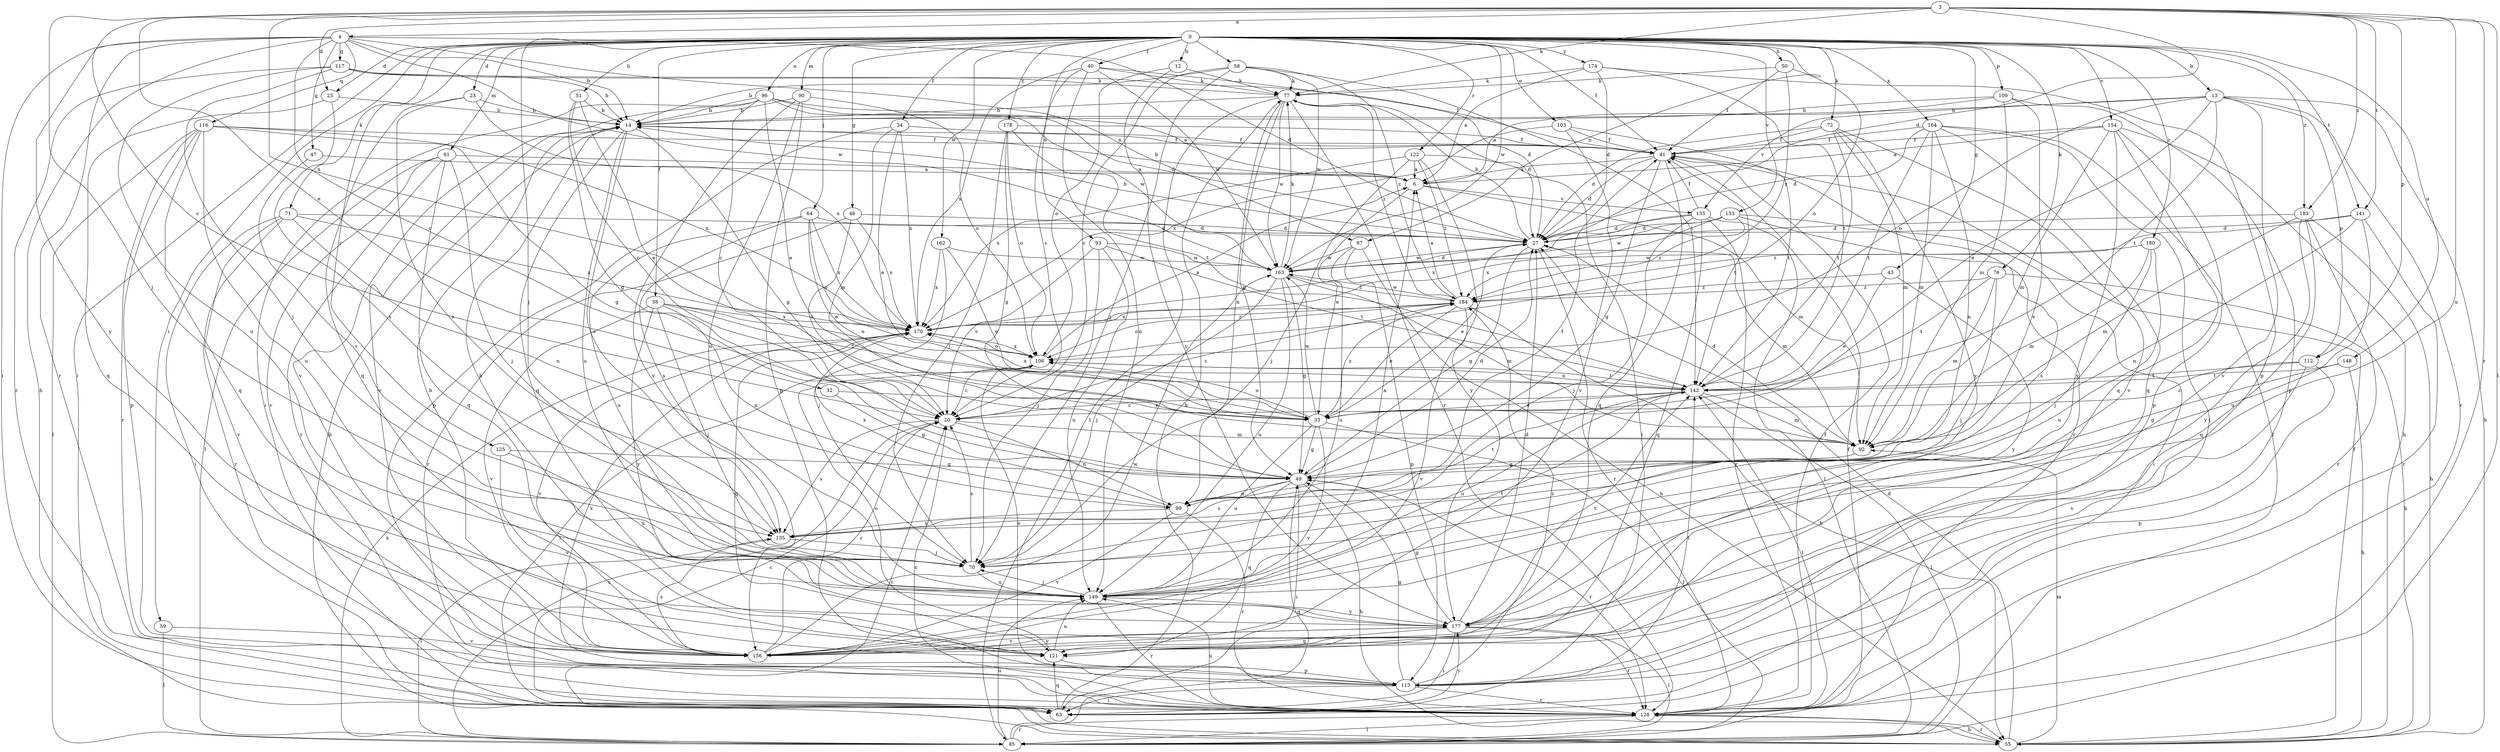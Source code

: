 strict digraph  {
0;
3;
4;
6;
12;
13;
14;
20;
23;
25;
27;
32;
33;
34;
38;
40;
41;
43;
46;
47;
49;
50;
51;
55;
58;
59;
63;
64;
70;
71;
72;
76;
77;
85;
90;
91;
92;
93;
96;
97;
99;
103;
106;
109;
112;
113;
116;
117;
121;
122;
125;
128;
135;
141;
142;
148;
149;
153;
154;
155;
156;
162;
163;
164;
170;
174;
177;
178;
180;
183;
184;
0 -> 12  [label=b];
0 -> 13  [label=b];
0 -> 23  [label=d];
0 -> 25  [label=d];
0 -> 34  [label=f];
0 -> 38  [label=f];
0 -> 40  [label=f];
0 -> 41  [label=f];
0 -> 43  [label=g];
0 -> 46  [label=g];
0 -> 50  [label=h];
0 -> 51  [label=h];
0 -> 58  [label=i];
0 -> 59  [label=i];
0 -> 63  [label=i];
0 -> 64  [label=j];
0 -> 70  [label=j];
0 -> 71  [label=k];
0 -> 72  [label=k];
0 -> 76  [label=k];
0 -> 90  [label=m];
0 -> 91  [label=m];
0 -> 93  [label=n];
0 -> 96  [label=n];
0 -> 97  [label=n];
0 -> 103  [label=o];
0 -> 109  [label=p];
0 -> 122  [label=r];
0 -> 125  [label=r];
0 -> 141  [label=t];
0 -> 148  [label=u];
0 -> 153  [label=v];
0 -> 154  [label=v];
0 -> 162  [label=w];
0 -> 163  [label=w];
0 -> 164  [label=x];
0 -> 174  [label=y];
0 -> 178  [label=z];
0 -> 180  [label=z];
0 -> 183  [label=z];
3 -> 4  [label=a];
3 -> 20  [label=c];
3 -> 25  [label=d];
3 -> 27  [label=d];
3 -> 32  [label=e];
3 -> 70  [label=j];
3 -> 77  [label=k];
3 -> 85  [label=l];
3 -> 112  [label=p];
3 -> 128  [label=r];
3 -> 141  [label=t];
3 -> 149  [label=u];
3 -> 170  [label=x];
3 -> 183  [label=z];
4 -> 14  [label=b];
4 -> 20  [label=c];
4 -> 27  [label=d];
4 -> 47  [label=g];
4 -> 55  [label=h];
4 -> 63  [label=i];
4 -> 97  [label=n];
4 -> 116  [label=q];
4 -> 117  [label=q];
4 -> 128  [label=r];
4 -> 163  [label=w];
4 -> 177  [label=y];
6 -> 14  [label=b];
6 -> 33  [label=e];
6 -> 92  [label=m];
6 -> 155  [label=v];
12 -> 77  [label=k];
12 -> 106  [label=o];
12 -> 177  [label=y];
13 -> 14  [label=b];
13 -> 33  [label=e];
13 -> 55  [label=h];
13 -> 106  [label=o];
13 -> 112  [label=p];
13 -> 128  [label=r];
13 -> 142  [label=t];
13 -> 155  [label=v];
13 -> 156  [label=v];
14 -> 41  [label=f];
14 -> 49  [label=g];
14 -> 121  [label=q];
14 -> 135  [label=s];
14 -> 149  [label=u];
14 -> 156  [label=v];
20 -> 92  [label=m];
20 -> 99  [label=n];
20 -> 135  [label=s];
23 -> 14  [label=b];
23 -> 121  [label=q];
23 -> 135  [label=s];
23 -> 170  [label=x];
25 -> 14  [label=b];
25 -> 121  [label=q];
25 -> 135  [label=s];
27 -> 14  [label=b];
27 -> 33  [label=e];
27 -> 49  [label=g];
27 -> 77  [label=k];
27 -> 92  [label=m];
27 -> 128  [label=r];
27 -> 163  [label=w];
32 -> 33  [label=e];
32 -> 49  [label=g];
33 -> 49  [label=g];
33 -> 85  [label=l];
33 -> 106  [label=o];
33 -> 149  [label=u];
33 -> 156  [label=v];
33 -> 163  [label=w];
33 -> 184  [label=z];
34 -> 33  [label=e];
34 -> 41  [label=f];
34 -> 92  [label=m];
34 -> 113  [label=p];
34 -> 170  [label=x];
38 -> 70  [label=j];
38 -> 99  [label=n];
38 -> 106  [label=o];
38 -> 142  [label=t];
38 -> 156  [label=v];
38 -> 170  [label=x];
38 -> 177  [label=y];
40 -> 20  [label=c];
40 -> 27  [label=d];
40 -> 77  [label=k];
40 -> 149  [label=u];
40 -> 163  [label=w];
40 -> 170  [label=x];
41 -> 6  [label=a];
41 -> 27  [label=d];
41 -> 49  [label=g];
41 -> 121  [label=q];
41 -> 128  [label=r];
41 -> 142  [label=t];
43 -> 33  [label=e];
43 -> 177  [label=y];
43 -> 184  [label=z];
46 -> 20  [label=c];
46 -> 27  [label=d];
46 -> 128  [label=r];
46 -> 170  [label=x];
47 -> 6  [label=a];
47 -> 135  [label=s];
49 -> 27  [label=d];
49 -> 55  [label=h];
49 -> 63  [label=i];
49 -> 99  [label=n];
49 -> 121  [label=q];
49 -> 128  [label=r];
49 -> 135  [label=s];
50 -> 41  [label=f];
50 -> 77  [label=k];
50 -> 106  [label=o];
50 -> 184  [label=z];
51 -> 14  [label=b];
51 -> 20  [label=c];
51 -> 33  [label=e];
51 -> 49  [label=g];
55 -> 14  [label=b];
55 -> 20  [label=c];
55 -> 27  [label=d];
55 -> 41  [label=f];
55 -> 92  [label=m];
55 -> 128  [label=r];
58 -> 14  [label=b];
58 -> 20  [label=c];
58 -> 70  [label=j];
58 -> 77  [label=k];
58 -> 142  [label=t];
58 -> 163  [label=w];
58 -> 184  [label=z];
59 -> 85  [label=l];
59 -> 156  [label=v];
63 -> 20  [label=c];
63 -> 77  [label=k];
63 -> 121  [label=q];
63 -> 177  [label=y];
64 -> 27  [label=d];
64 -> 33  [label=e];
64 -> 106  [label=o];
64 -> 135  [label=s];
64 -> 149  [label=u];
64 -> 170  [label=x];
70 -> 20  [label=c];
70 -> 149  [label=u];
71 -> 27  [label=d];
71 -> 63  [label=i];
71 -> 99  [label=n];
71 -> 128  [label=r];
71 -> 156  [label=v];
71 -> 170  [label=x];
72 -> 27  [label=d];
72 -> 41  [label=f];
72 -> 92  [label=m];
72 -> 121  [label=q];
72 -> 142  [label=t];
72 -> 177  [label=y];
76 -> 55  [label=h];
76 -> 70  [label=j];
76 -> 92  [label=m];
76 -> 142  [label=t];
76 -> 184  [label=z];
77 -> 14  [label=b];
77 -> 27  [label=d];
77 -> 49  [label=g];
77 -> 85  [label=l];
77 -> 99  [label=n];
77 -> 128  [label=r];
77 -> 163  [label=w];
77 -> 184  [label=z];
85 -> 20  [label=c];
85 -> 41  [label=f];
85 -> 49  [label=g];
85 -> 128  [label=r];
85 -> 149  [label=u];
85 -> 170  [label=x];
90 -> 14  [label=b];
90 -> 106  [label=o];
90 -> 113  [label=p];
90 -> 149  [label=u];
90 -> 156  [label=v];
91 -> 6  [label=a];
91 -> 70  [label=j];
91 -> 85  [label=l];
91 -> 121  [label=q];
91 -> 128  [label=r];
91 -> 156  [label=v];
92 -> 27  [label=d];
92 -> 49  [label=g];
93 -> 20  [label=c];
93 -> 70  [label=j];
93 -> 142  [label=t];
93 -> 149  [label=u];
93 -> 163  [label=w];
96 -> 6  [label=a];
96 -> 14  [label=b];
96 -> 20  [label=c];
96 -> 27  [label=d];
96 -> 33  [label=e];
96 -> 63  [label=i];
96 -> 156  [label=v];
96 -> 163  [label=w];
97 -> 55  [label=h];
97 -> 113  [label=p];
97 -> 149  [label=u];
97 -> 163  [label=w];
99 -> 41  [label=f];
99 -> 128  [label=r];
99 -> 135  [label=s];
99 -> 142  [label=t];
99 -> 156  [label=v];
99 -> 170  [label=x];
103 -> 41  [label=f];
103 -> 142  [label=t];
103 -> 156  [label=v];
103 -> 170  [label=x];
106 -> 6  [label=a];
106 -> 20  [label=c];
106 -> 63  [label=i];
106 -> 142  [label=t];
106 -> 170  [label=x];
109 -> 6  [label=a];
109 -> 14  [label=b];
109 -> 92  [label=m];
109 -> 113  [label=p];
109 -> 135  [label=s];
112 -> 20  [label=c];
112 -> 113  [label=p];
112 -> 142  [label=t];
112 -> 156  [label=v];
113 -> 49  [label=g];
113 -> 63  [label=i];
113 -> 106  [label=o];
113 -> 128  [label=r];
113 -> 142  [label=t];
113 -> 170  [label=x];
113 -> 184  [label=z];
116 -> 41  [label=f];
116 -> 49  [label=g];
116 -> 85  [label=l];
116 -> 113  [label=p];
116 -> 121  [label=q];
116 -> 128  [label=r];
116 -> 149  [label=u];
116 -> 170  [label=x];
117 -> 14  [label=b];
117 -> 41  [label=f];
117 -> 70  [label=j];
117 -> 77  [label=k];
117 -> 128  [label=r];
117 -> 149  [label=u];
121 -> 106  [label=o];
121 -> 113  [label=p];
121 -> 149  [label=u];
122 -> 6  [label=a];
122 -> 63  [label=i];
122 -> 70  [label=j];
122 -> 170  [label=x];
122 -> 177  [label=y];
122 -> 184  [label=z];
125 -> 49  [label=g];
125 -> 149  [label=u];
125 -> 156  [label=v];
128 -> 20  [label=c];
128 -> 41  [label=f];
128 -> 55  [label=h];
128 -> 85  [label=l];
128 -> 142  [label=t];
128 -> 149  [label=u];
135 -> 70  [label=j];
135 -> 85  [label=l];
141 -> 27  [label=d];
141 -> 99  [label=n];
141 -> 128  [label=r];
141 -> 149  [label=u];
141 -> 184  [label=z];
142 -> 20  [label=c];
142 -> 33  [label=e];
142 -> 85  [label=l];
142 -> 92  [label=m];
142 -> 106  [label=o];
142 -> 149  [label=u];
142 -> 170  [label=x];
148 -> 49  [label=g];
148 -> 55  [label=h];
148 -> 142  [label=t];
149 -> 6  [label=a];
149 -> 70  [label=j];
149 -> 128  [label=r];
149 -> 142  [label=t];
149 -> 177  [label=y];
153 -> 27  [label=d];
153 -> 63  [label=i];
153 -> 135  [label=s];
153 -> 163  [label=w];
153 -> 170  [label=x];
153 -> 184  [label=z];
154 -> 6  [label=a];
154 -> 41  [label=f];
154 -> 55  [label=h];
154 -> 92  [label=m];
154 -> 113  [label=p];
154 -> 156  [label=v];
154 -> 177  [label=y];
155 -> 27  [label=d];
155 -> 41  [label=f];
155 -> 70  [label=j];
155 -> 85  [label=l];
155 -> 121  [label=q];
155 -> 128  [label=r];
155 -> 170  [label=x];
156 -> 14  [label=b];
156 -> 20  [label=c];
156 -> 135  [label=s];
156 -> 163  [label=w];
156 -> 177  [label=y];
162 -> 33  [label=e];
162 -> 70  [label=j];
162 -> 163  [label=w];
162 -> 170  [label=x];
163 -> 27  [label=d];
163 -> 49  [label=g];
163 -> 70  [label=j];
163 -> 77  [label=k];
163 -> 92  [label=m];
163 -> 149  [label=u];
163 -> 184  [label=z];
164 -> 27  [label=d];
164 -> 41  [label=f];
164 -> 63  [label=i];
164 -> 85  [label=l];
164 -> 92  [label=m];
164 -> 99  [label=n];
164 -> 121  [label=q];
164 -> 142  [label=t];
170 -> 106  [label=o];
170 -> 121  [label=q];
170 -> 156  [label=v];
170 -> 184  [label=z];
174 -> 6  [label=a];
174 -> 27  [label=d];
174 -> 77  [label=k];
174 -> 113  [label=p];
174 -> 142  [label=t];
177 -> 14  [label=b];
177 -> 27  [label=d];
177 -> 49  [label=g];
177 -> 63  [label=i];
177 -> 85  [label=l];
177 -> 121  [label=q];
177 -> 128  [label=r];
177 -> 142  [label=t];
177 -> 156  [label=v];
178 -> 41  [label=f];
178 -> 49  [label=g];
178 -> 70  [label=j];
178 -> 106  [label=o];
178 -> 142  [label=t];
180 -> 70  [label=j];
180 -> 92  [label=m];
180 -> 149  [label=u];
180 -> 163  [label=w];
183 -> 27  [label=d];
183 -> 55  [label=h];
183 -> 92  [label=m];
183 -> 121  [label=q];
183 -> 128  [label=r];
183 -> 177  [label=y];
184 -> 6  [label=a];
184 -> 20  [label=c];
184 -> 33  [label=e];
184 -> 55  [label=h];
184 -> 106  [label=o];
184 -> 156  [label=v];
184 -> 163  [label=w];
184 -> 170  [label=x];
}
